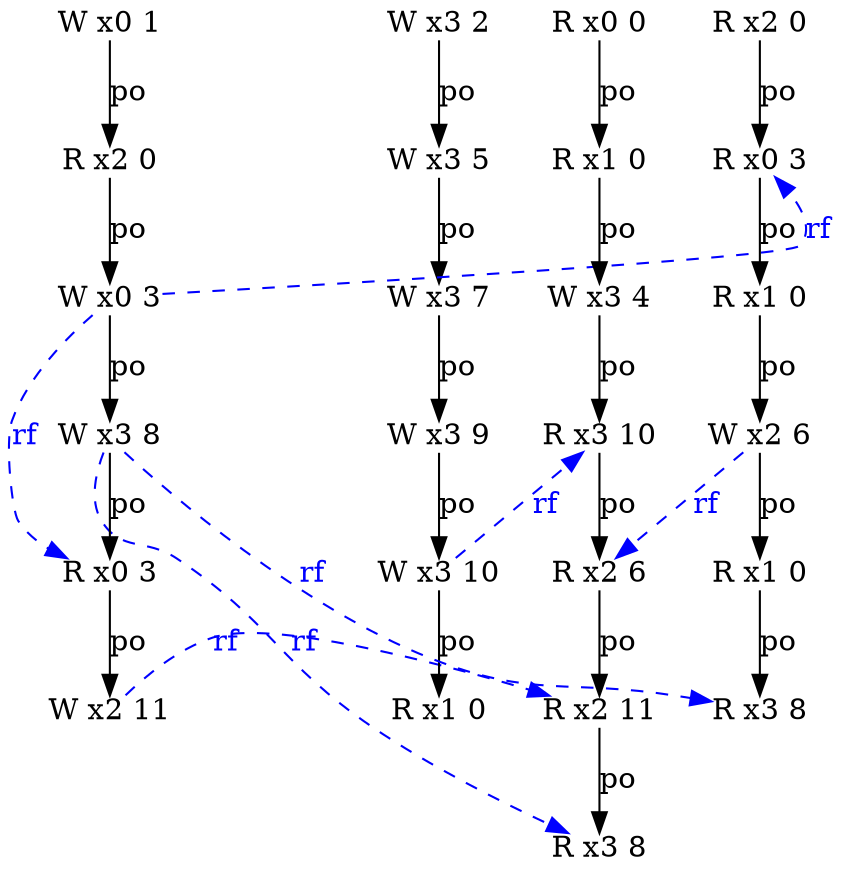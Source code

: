digraph g {
  n0_0 [type=W,loc=0,th=0,idx=0,label="W x0 1",pos="0,0!",shape=plain];
  n1_0 [type=W,loc=3,th=1,idx=0,label="W x3 2",pos="1,0!",shape=plain];
  n2_5 [type=R,loc=2,th=2,idx=5,label="R x2 11",pos="2,-5!",shape=plain];
  n3_1 [type=R,loc=0,th=3,idx=1,label="R x0 3",pos="3,-1!",shape=plain];
  n1_1 [type=W,loc=3,th=1,idx=1,label="W x3 5",pos="1,-1!",shape=plain];
  n2_2 [type=W,loc=3,th=2,idx=2,label="W x3 4",pos="2,-2!",shape=plain];
  n3_2 [type=R,loc=1,th=3,idx=2,label="R x1 0",pos="3,-2!",shape=plain];
  n1_5 [type=R,loc=1,th=1,idx=5,label="R x1 0",pos="1,-5!",shape=plain];
  n3_0 [type=R,loc=2,th=3,idx=0,label="R x2 0",pos="3,0!",shape=plain];
  n0_5 [type=W,loc=2,th=0,idx=5,label="W x2 11",pos="0,-5!",shape=plain];
  n1_3 [type=W,loc=3,th=1,idx=3,label="W x3 9",pos="1,-3!",shape=plain];
  n2_6 [type=R,loc=3,th=2,idx=6,label="R x3 8",pos="2,-6!",shape=plain];
  n1_2 [type=W,loc=3,th=1,idx=2,label="W x3 7",pos="1,-2!",shape=plain];
  n0_4 [type=R,loc=0,th=0,idx=4,label="R x0 3",pos="0,-4!",shape=plain];
  n2_4 [type=R,loc=2,th=2,idx=4,label="R x2 6",pos="2,-4!",shape=plain];
  n0_1 [type=R,loc=2,th=0,idx=1,label="R x2 0",pos="0,-1!",shape=plain];
  n1_4 [type=W,loc=3,th=1,idx=4,label="W x3 10",pos="1,-4!",shape=plain];
  n3_5 [type=R,loc=3,th=3,idx=5,label="R x3 8",pos="3,-5!",shape=plain];
  n0_3 [type=W,loc=3,th=0,idx=3,label="W x3 8",pos="0,-3!",shape=plain];
  n0_2 [type=W,loc=0,th=0,idx=2,label="W x0 3",pos="0,-2!",shape=plain];
  n3_3 [type=W,loc=2,th=3,idx=3,label="W x2 6",pos="3,-3!",shape=plain];
  n3_4 [type=R,loc=1,th=3,idx=4,label="R x1 0",pos="3,-4!",shape=plain];
  n2_1 [type=R,loc=1,th=2,idx=1,label="R x1 0",pos="2,-1!",shape=plain];
  n2_0 [type=R,loc=0,th=2,idx=0,label="R x0 0",pos="2,0!",shape=plain];
  n2_3 [type=R,loc=3,th=2,idx=3,label="R x3 10",pos="2,-3!",shape=plain];
  n0_3 -> n0_4 [label="po"];
  n3_2 -> n3_3 [label="po"];
  n0_2 -> n0_3 [label="po"];
  n1_4 -> n1_5 [label="po"];
  n0_4 -> n0_5 [label="po"];
  n1_2 -> n1_3 [label="po"];
  n2_3 -> n2_4 [label="po"];
  n3_1 -> n3_2 [label="po"];
  n0_1 -> n0_2 [label="po"];
  n1_3 -> n1_4 [label="po"];
  n2_2 -> n2_3 [label="po"];
  n2_1 -> n2_2 [label="po"];
  n3_3 -> n3_4 [label="po"];
  n1_1 -> n1_2 [label="po"];
  n2_4 -> n2_5 [label="po"];
  n3_4 -> n3_5 [label="po"];
  n0_0 -> n0_1 [label="po"];
  n3_0 -> n3_1 [label="po"];
  n2_0 -> n2_1 [label="po"];
  n1_0 -> n1_1 [label="po"];
  n2_5 -> n2_6 [label="po"];
  n1_4 -> n2_3 [from_th=1,to_th=2,from_idx=4,to_idx=3,constraint=false,style=dashed,label="rf",fontcolor=blue,color=blue];
  n0_3 -> n2_6 [from_th=0,to_th=2,from_idx=3,to_idx=6,constraint=false,style=dashed,label="rf",fontcolor=blue,color=blue];
  n0_5 -> n2_5 [from_th=0,to_th=2,from_idx=5,to_idx=5,constraint=false,style=dashed,label="rf",fontcolor=blue,color=blue];
  n0_3 -> n3_5 [from_th=0,to_th=3,from_idx=3,to_idx=5,constraint=false,style=dashed,label="rf",fontcolor=blue,color=blue];
  n0_2 -> n3_1 [from_th=0,to_th=3,from_idx=2,to_idx=1,constraint=false,style=dashed,label="rf",fontcolor=blue,color=blue];
  n3_3 -> n2_4 [from_th=3,to_th=2,from_idx=3,to_idx=4,constraint=false,style=dashed,label="rf",fontcolor=blue,color=blue];
  n0_2 -> n0_4 [from_th=0,to_th=0,from_idx=2,to_idx=4,constraint=false,style=dashed,label="rf",fontcolor=blue,color=blue];
}
